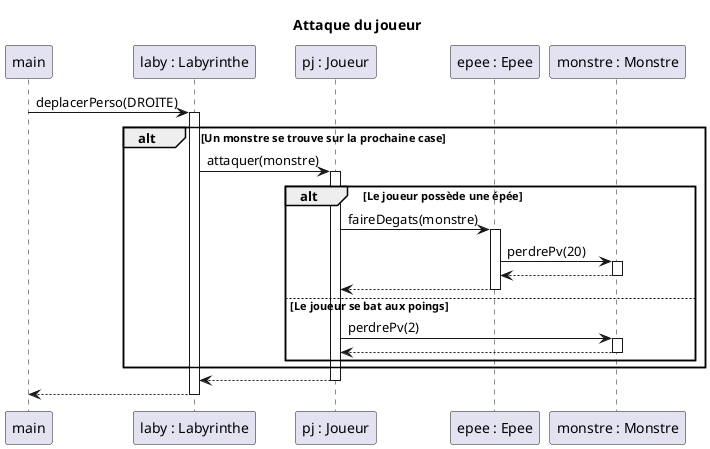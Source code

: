 @startuml
'https://plantuml.com/sequence-diagram

title Attaque du joueur

participant "main" as MAIN
participant "laby : Labyrinthe" as L
participant "pj : Joueur" as J

participant "epee : Epee" as E
participant "monstre : Monstre" as M


MAIN -> L : deplacerPerso(DROITE)
activate L
alt Un monstre se trouve sur la prochaine case
    L -> J : attaquer(monstre)
    activate J
    alt Le joueur possède une épée
         J -> E : faireDegats(monstre)
         activate E
         E -> M : perdrePv(20)
         activate M
         M --> E
         deactivate M
         E --> J
         deactivate E
    else Le joueur se bat aux poings
        J-> M : perdrePv(2)
        activate M
        M --> J
        deactivate M
    end
end

J-->L
deactivate J

L --> MAIN
deactivate L

@enduml
